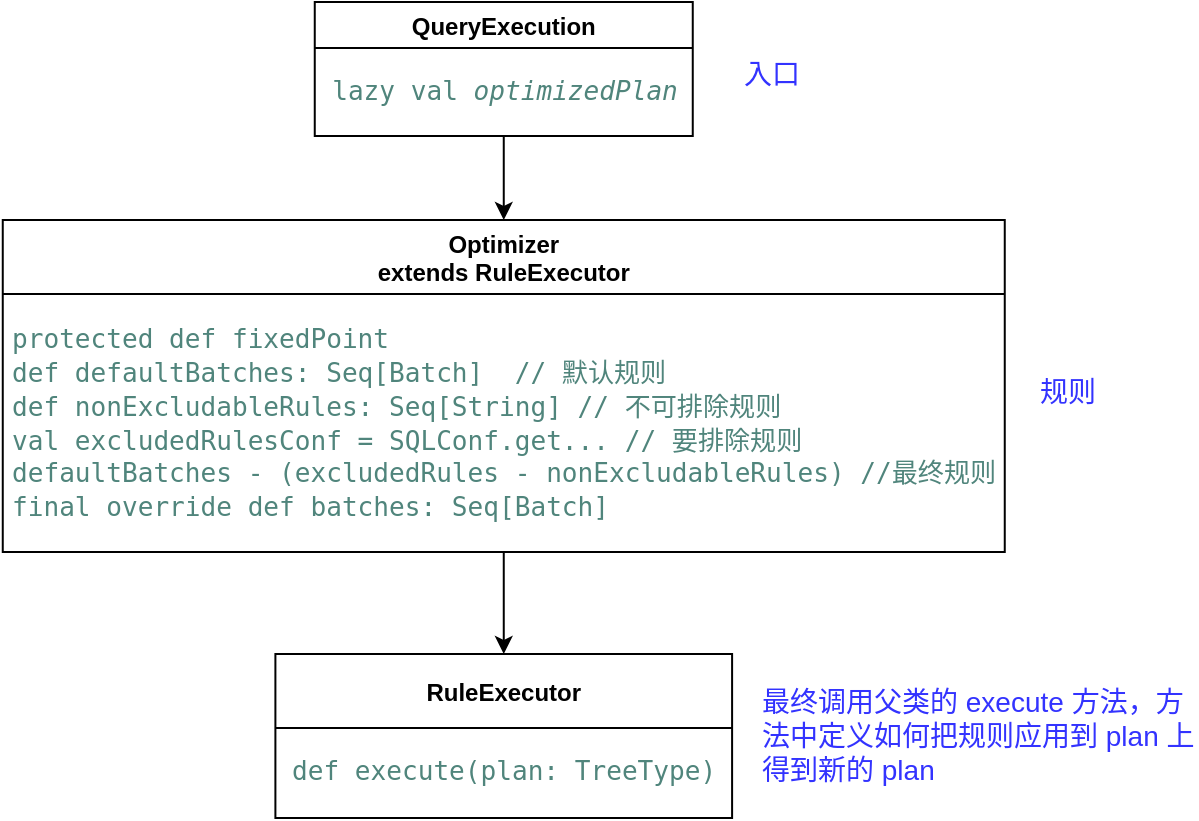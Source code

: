 <mxfile version="18.1.2" type="github">
  <diagram id="vLs9QyJLtZuLEBvnlHL6" name="Page-1">
    <mxGraphModel dx="1376" dy="769" grid="0" gridSize="10" guides="1" tooltips="1" connect="1" arrows="1" fold="1" page="1" pageScale="1" pageWidth="827" pageHeight="1169" math="0" shadow="0">
      <root>
        <mxCell id="0" />
        <mxCell id="1" parent="0" />
        <mxCell id="ubgZJYbSErXbiuKwTt6X-5" value="" style="edgeStyle=orthogonalEdgeStyle;rounded=0;orthogonalLoop=1;jettySize=auto;html=1;fontSize=14;fontColor=#50857C;" edge="1" parent="1" source="ubgZJYbSErXbiuKwTt6X-1" target="ubgZJYbSErXbiuKwTt6X-3">
          <mxGeometry relative="1" as="geometry" />
        </mxCell>
        <mxCell id="ubgZJYbSErXbiuKwTt6X-1" value="QueryExecution" style="swimlane;fontStyle=1" vertex="1" parent="1">
          <mxGeometry x="226.38" y="103" width="189" height="67" as="geometry" />
        </mxCell>
        <mxCell id="ubgZJYbSErXbiuKwTt6X-2" value="&lt;pre style=&quot;font-family: &amp;quot;JetBrains Mono&amp;quot;, monospace; font-size: 9.8pt;&quot;&gt;&lt;span style=&quot;&quot;&gt;lazy val &lt;/span&gt;&lt;span style=&quot;font-style: italic;&quot;&gt;optimizedPlan&lt;/span&gt;&lt;/pre&gt;" style="text;html=1;align=center;verticalAlign=middle;resizable=0;points=[];autosize=1;strokeColor=none;fillColor=none;fontSize=14;fontColor=#50857C;labelBackgroundColor=none;fontStyle=0" vertex="1" parent="ubgZJYbSErXbiuKwTt6X-1">
          <mxGeometry x="3.5" y="20" width="182" height="47" as="geometry" />
        </mxCell>
        <mxCell id="ubgZJYbSErXbiuKwTt6X-11" value="" style="edgeStyle=orthogonalEdgeStyle;rounded=0;orthogonalLoop=1;jettySize=auto;html=1;fontSize=14;fontColor=#3333FF;" edge="1" parent="1" source="ubgZJYbSErXbiuKwTt6X-3" target="ubgZJYbSErXbiuKwTt6X-9">
          <mxGeometry relative="1" as="geometry" />
        </mxCell>
        <mxCell id="ubgZJYbSErXbiuKwTt6X-3" value="Optimizer&#xa;extends RuleExecutor" style="swimlane;fontStyle=1;labelBackgroundColor=none;startSize=37;" vertex="1" parent="1">
          <mxGeometry x="70.38" y="212" width="501" height="166" as="geometry" />
        </mxCell>
        <mxCell id="ubgZJYbSErXbiuKwTt6X-4" value="&lt;pre style=&quot;&quot;&gt;&lt;font face=&quot;JetBrains Mono, monospace&quot;&gt;&lt;span style=&quot;font-size: 13.067px;&quot;&gt;protected def fixedPoint&lt;br&gt;def defaultBatches: Seq[Batch]  // 默认规则&lt;br&gt;def nonExcludableRules: Seq[String] // 不可排除规则&lt;br&gt;val excludedRulesConf = SQLConf.get... // 要排除规则&lt;br&gt;defaultBatches - (excludedRules - nonExcludableRules) //最终规则&lt;br&gt;final override def batches: Seq[Batch]&lt;/span&gt;&lt;/font&gt;&lt;br&gt;&lt;/pre&gt;" style="text;html=1;align=left;verticalAlign=middle;resizable=0;points=[];autosize=1;strokeColor=none;fillColor=none;fontSize=14;fontColor=#50857C;labelBackgroundColor=none;fontStyle=0" vertex="1" parent="ubgZJYbSErXbiuKwTt6X-3">
          <mxGeometry x="3.0" y="34" width="501" height="134" as="geometry" />
        </mxCell>
        <mxCell id="ubgZJYbSErXbiuKwTt6X-7" value="入口" style="text;html=1;strokeColor=none;fillColor=none;align=center;verticalAlign=middle;whiteSpace=wrap;rounded=0;labelBackgroundColor=none;fontSize=14;fontColor=#3333FF;" vertex="1" parent="1">
          <mxGeometry x="425.38" y="124" width="60" height="30" as="geometry" />
        </mxCell>
        <mxCell id="ubgZJYbSErXbiuKwTt6X-8" value="规则" style="text;html=1;strokeColor=none;fillColor=none;align=center;verticalAlign=middle;whiteSpace=wrap;rounded=0;labelBackgroundColor=none;fontSize=14;fontColor=#3333FF;" vertex="1" parent="1">
          <mxGeometry x="573" y="283" width="60" height="30" as="geometry" />
        </mxCell>
        <mxCell id="ubgZJYbSErXbiuKwTt6X-9" value="RuleExecutor" style="swimlane;fontStyle=1;labelBackgroundColor=none;startSize=37;" vertex="1" parent="1">
          <mxGeometry x="206.7" y="429" width="228.35" height="82" as="geometry">
            <mxRectangle x="150.32" y="526" width="104" height="37" as="alternateBounds" />
          </mxGeometry>
        </mxCell>
        <mxCell id="ubgZJYbSErXbiuKwTt6X-10" value="&lt;pre style=&quot;&quot;&gt;&lt;font face=&quot;JetBrains Mono, monospace&quot;&gt;&lt;span style=&quot;font-size: 13.067px;&quot;&gt;def execute(plan: TreeType)&lt;/span&gt;&lt;/font&gt;&lt;/pre&gt;" style="text;html=1;align=left;verticalAlign=middle;resizable=0;points=[];autosize=1;strokeColor=none;fillColor=none;fontSize=14;fontColor=#50857C;labelBackgroundColor=none;fontStyle=0" vertex="1" parent="ubgZJYbSErXbiuKwTt6X-9">
          <mxGeometry x="6.35" y="33" width="222" height="49" as="geometry" />
        </mxCell>
        <mxCell id="ubgZJYbSErXbiuKwTt6X-13" value="最终调用父类的 execute 方法，方法中定义如何把规则应用到 plan 上得到新的 plan" style="text;html=1;strokeColor=none;fillColor=none;align=left;verticalAlign=middle;whiteSpace=wrap;rounded=0;labelBackgroundColor=none;fontSize=14;fontColor=#3333FF;" vertex="1" parent="1">
          <mxGeometry x="448" y="434.5" width="218.62" height="71" as="geometry" />
        </mxCell>
      </root>
    </mxGraphModel>
  </diagram>
</mxfile>
